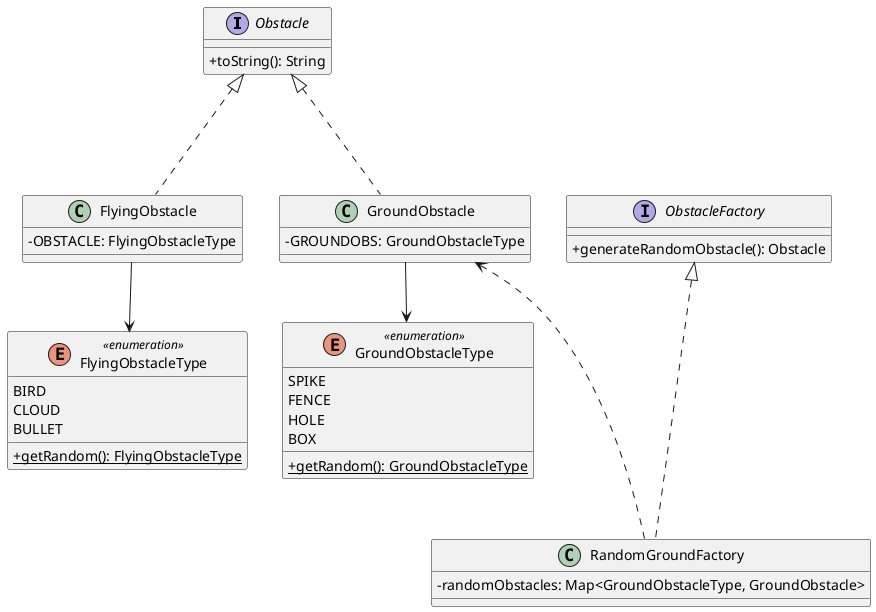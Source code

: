 @startuml
skinparam classAttributeIconSize 0

interface Obstacle {
    +toString(): String

}

class FlyingObstacle{
-OBSTACLE: FlyingObstacleType
}

class GroundObstacle{
  -GROUNDOBS: GroundObstacleType
}

Enum FlyingObstacleType <<enumeration>> {
     BIRD
     CLOUD
     BULLET

    +{static} getRandom(): FlyingObstacleType
}

Enum GroundObstacleType <<enumeration>> {
     SPIKE
     FENCE
     HOLE
     BOX

    +{static} getRandom(): GroundObstacleType
}

interface ObstacleFactory {

    +generateRandomObstacle(): Obstacle
}


  class RandomGroundFactory {


  -randomObstacles: Map<GroundObstacleType, GroundObstacle>

    }


FlyingObstacle --> FlyingObstacleType
GroundObstacle --> GroundObstacleType


Obstacle <|-.- FlyingObstacle

Obstacle <|-.- GroundObstacle


ObstacleFactory <|-.- RandomGroundFactory



GroundObstacle <-.- RandomGroundFactory






@enduml